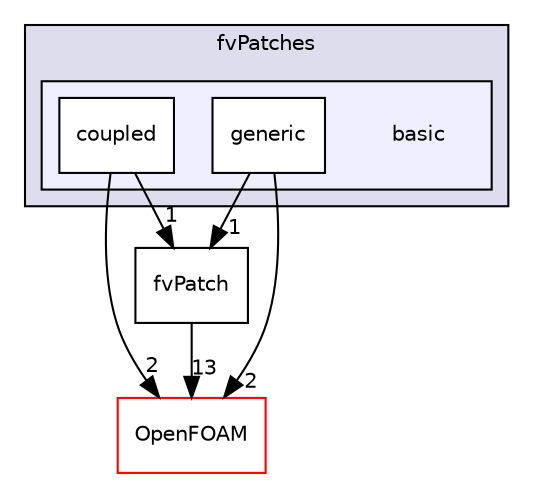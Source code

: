 digraph "src/finiteVolume/fvMesh/fvPatches/basic" {
  bgcolor=transparent;
  compound=true
  node [ fontsize="10", fontname="Helvetica"];
  edge [ labelfontsize="10", labelfontname="Helvetica"];
  subgraph clusterdir_b630ab9569e31ffb9b2cc4747c3085db {
    graph [ bgcolor="#ddddee", pencolor="black", label="fvPatches" fontname="Helvetica", fontsize="10", URL="dir_b630ab9569e31ffb9b2cc4747c3085db.html"]
  subgraph clusterdir_dfff1aaafb0557c9fd59e388c1b38ebc {
    graph [ bgcolor="#eeeeff", pencolor="black", label="" URL="dir_dfff1aaafb0557c9fd59e388c1b38ebc.html"];
    dir_dfff1aaafb0557c9fd59e388c1b38ebc [shape=plaintext label="basic"];
    dir_3b3ca4fb65325ebaee99f79479e771e2 [shape=box label="coupled" color="black" fillcolor="white" style="filled" URL="dir_3b3ca4fb65325ebaee99f79479e771e2.html"];
    dir_a55a64a645c9a366433296461bbe0630 [shape=box label="generic" color="black" fillcolor="white" style="filled" URL="dir_a55a64a645c9a366433296461bbe0630.html"];
  }
  }
  dir_9aeac362c73ae2f52e334aea3c97600f [shape=box label="fvPatch" URL="dir_9aeac362c73ae2f52e334aea3c97600f.html"];
  dir_c5473ff19b20e6ec4dfe5c310b3778a8 [shape=box label="OpenFOAM" color="red" URL="dir_c5473ff19b20e6ec4dfe5c310b3778a8.html"];
  dir_9aeac362c73ae2f52e334aea3c97600f->dir_c5473ff19b20e6ec4dfe5c310b3778a8 [headlabel="13", labeldistance=1.5 headhref="dir_001159_001897.html"];
  dir_a55a64a645c9a366433296461bbe0630->dir_9aeac362c73ae2f52e334aea3c97600f [headlabel="1", labeldistance=1.5 headhref="dir_001142_001159.html"];
  dir_a55a64a645c9a366433296461bbe0630->dir_c5473ff19b20e6ec4dfe5c310b3778a8 [headlabel="2", labeldistance=1.5 headhref="dir_001142_001897.html"];
  dir_3b3ca4fb65325ebaee99f79479e771e2->dir_9aeac362c73ae2f52e334aea3c97600f [headlabel="1", labeldistance=1.5 headhref="dir_001141_001159.html"];
  dir_3b3ca4fb65325ebaee99f79479e771e2->dir_c5473ff19b20e6ec4dfe5c310b3778a8 [headlabel="2", labeldistance=1.5 headhref="dir_001141_001897.html"];
}
